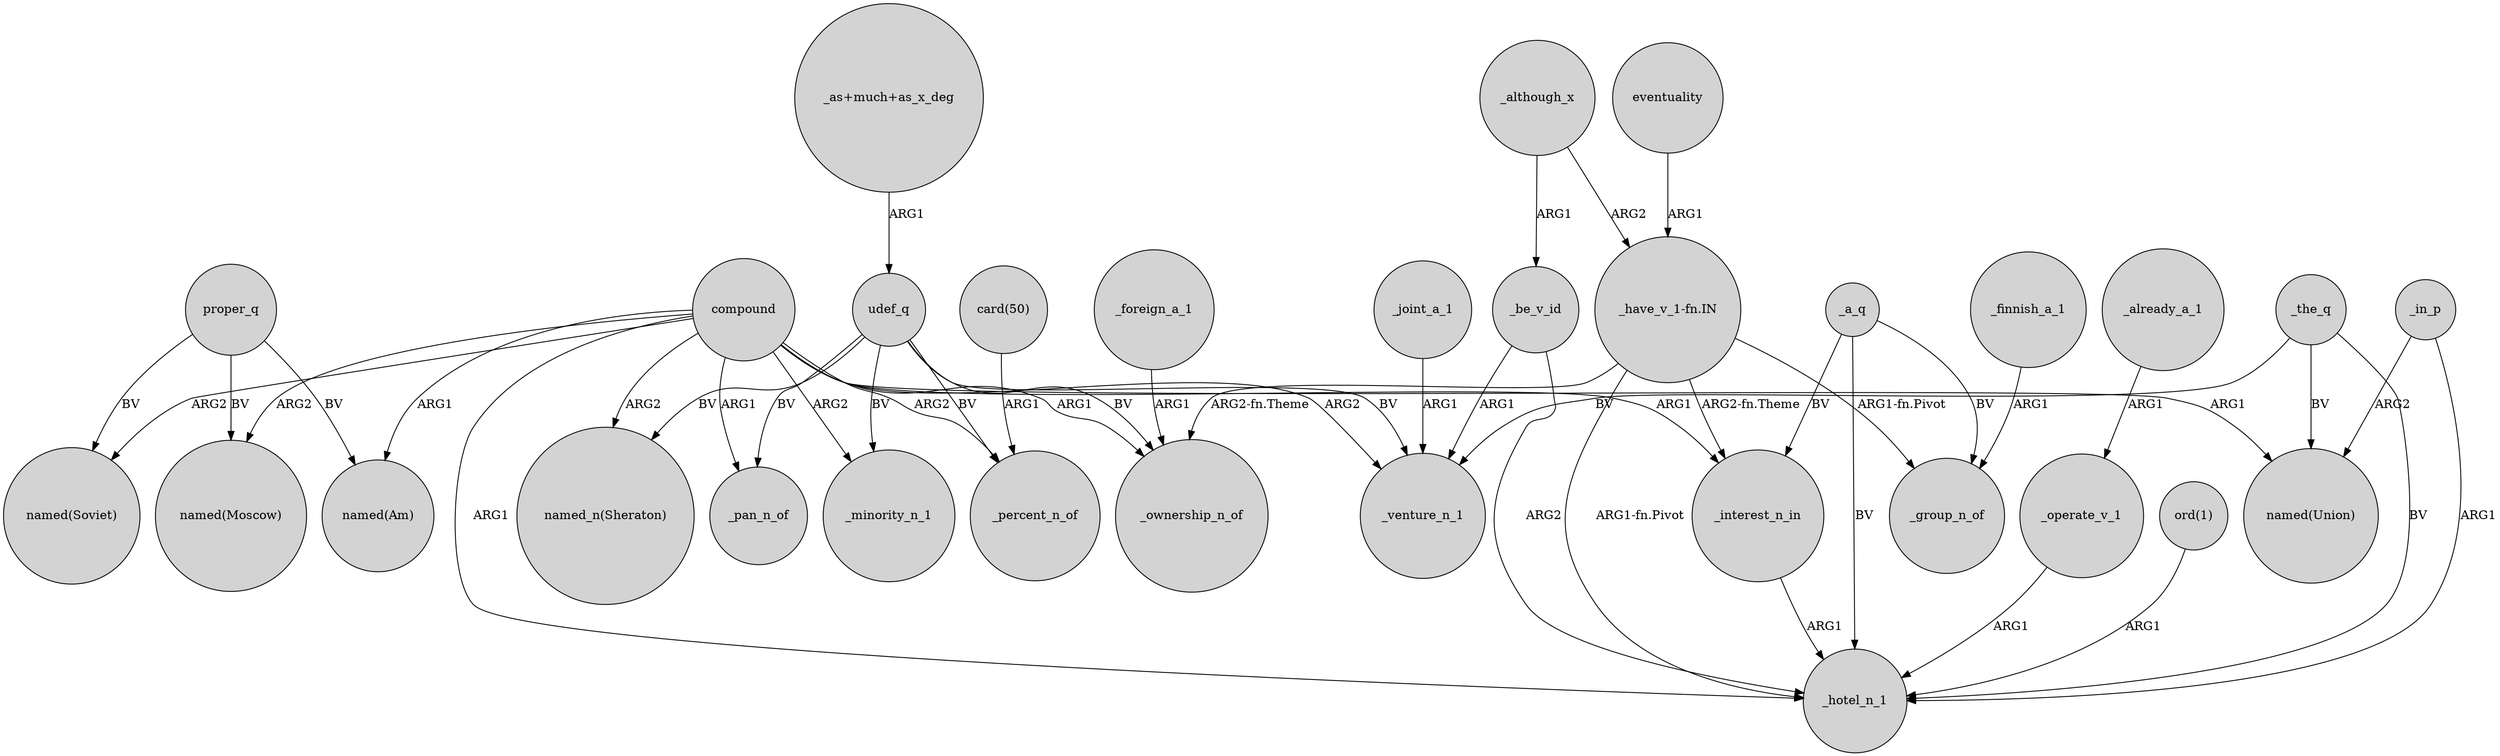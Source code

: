 digraph {
	node [shape=circle style=filled]
	_joint_a_1 -> _venture_n_1 [label=ARG1]
	compound -> _venture_n_1 [label=ARG2]
	proper_q -> "named(Am)" [label=BV]
	proper_q -> "named(Moscow)" [label=BV]
	_a_q -> _interest_n_in [label=BV]
	"ord(1)" -> _hotel_n_1 [label=ARG1]
	compound -> _ownership_n_of [label=ARG1]
	compound -> _pan_n_of [label=ARG1]
	_a_q -> _hotel_n_1 [label=BV]
	_already_a_1 -> _operate_v_1 [label=ARG1]
	udef_q -> _minority_n_1 [label=BV]
	compound -> "named(Am)" [label=ARG1]
	"_have_v_1-fn.IN" -> _hotel_n_1 [label="ARG1-fn.Pivot"]
	_interest_n_in -> _hotel_n_1 [label=ARG1]
	udef_q -> _pan_n_of [label=BV]
	udef_q -> _venture_n_1 [label=BV]
	proper_q -> "named(Soviet)" [label=BV]
	compound -> _percent_n_of [label=ARG2]
	"_have_v_1-fn.IN" -> _ownership_n_of [label="ARG2-fn.Theme"]
	_the_q -> "named(Union)" [label=BV]
	_operate_v_1 -> _hotel_n_1 [label=ARG1]
	_although_x -> _be_v_id [label=ARG1]
	_be_v_id -> _hotel_n_1 [label=ARG2]
	_in_p -> "named(Union)" [label=ARG2]
	"_as+much+as_x_deg" -> udef_q [label=ARG1]
	eventuality -> "_have_v_1-fn.IN" [label=ARG1]
	udef_q -> _ownership_n_of [label=BV]
	_foreign_a_1 -> _ownership_n_of [label=ARG1]
	compound -> _hotel_n_1 [label=ARG1]
	_finnish_a_1 -> _group_n_of [label=ARG1]
	"card(50)" -> _percent_n_of [label=ARG1]
	compound -> _minority_n_1 [label=ARG2]
	"_have_v_1-fn.IN" -> _group_n_of [label="ARG1-fn.Pivot"]
	compound -> "named(Union)" [label=ARG1]
	compound -> "named_n(Sheraton)" [label=ARG2]
	_the_q -> _venture_n_1 [label=BV]
	compound -> "named(Soviet)" [label=ARG2]
	"_have_v_1-fn.IN" -> _interest_n_in [label="ARG2-fn.Theme"]
	compound -> "named(Moscow)" [label=ARG2]
	_although_x -> "_have_v_1-fn.IN" [label=ARG2]
	_be_v_id -> _venture_n_1 [label=ARG1]
	_a_q -> _group_n_of [label=BV]
	compound -> _interest_n_in [label=ARG1]
	udef_q -> "named_n(Sheraton)" [label=BV]
	udef_q -> _percent_n_of [label=BV]
	_in_p -> _hotel_n_1 [label=ARG1]
	_the_q -> _hotel_n_1 [label=BV]
}

